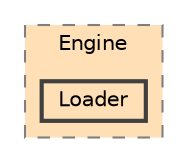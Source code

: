 digraph "R-Type/Engine/Loader"
{
 // LATEX_PDF_SIZE
  bgcolor="transparent";
  edge [fontname=Helvetica,fontsize=10,labelfontname=Helvetica,labelfontsize=10];
  node [fontname=Helvetica,fontsize=10,shape=box,height=0.2,width=0.4];
  compound=true
  subgraph clusterdir_499ff73f78e0b1718fe7df35152ffc0a {
    graph [ bgcolor="#ffe0b6", pencolor="grey50", label="Engine", fontname=Helvetica,fontsize=10 style="filled,dashed", URL="dir_499ff73f78e0b1718fe7df35152ffc0a.html",tooltip=""]
  dir_d640dd639c19c45c91b8054f272b055c [label="Loader", fillcolor="#ffe0b6", color="grey25", style="filled,bold", URL="dir_d640dd639c19c45c91b8054f272b055c.html",tooltip=""];
  }
}
